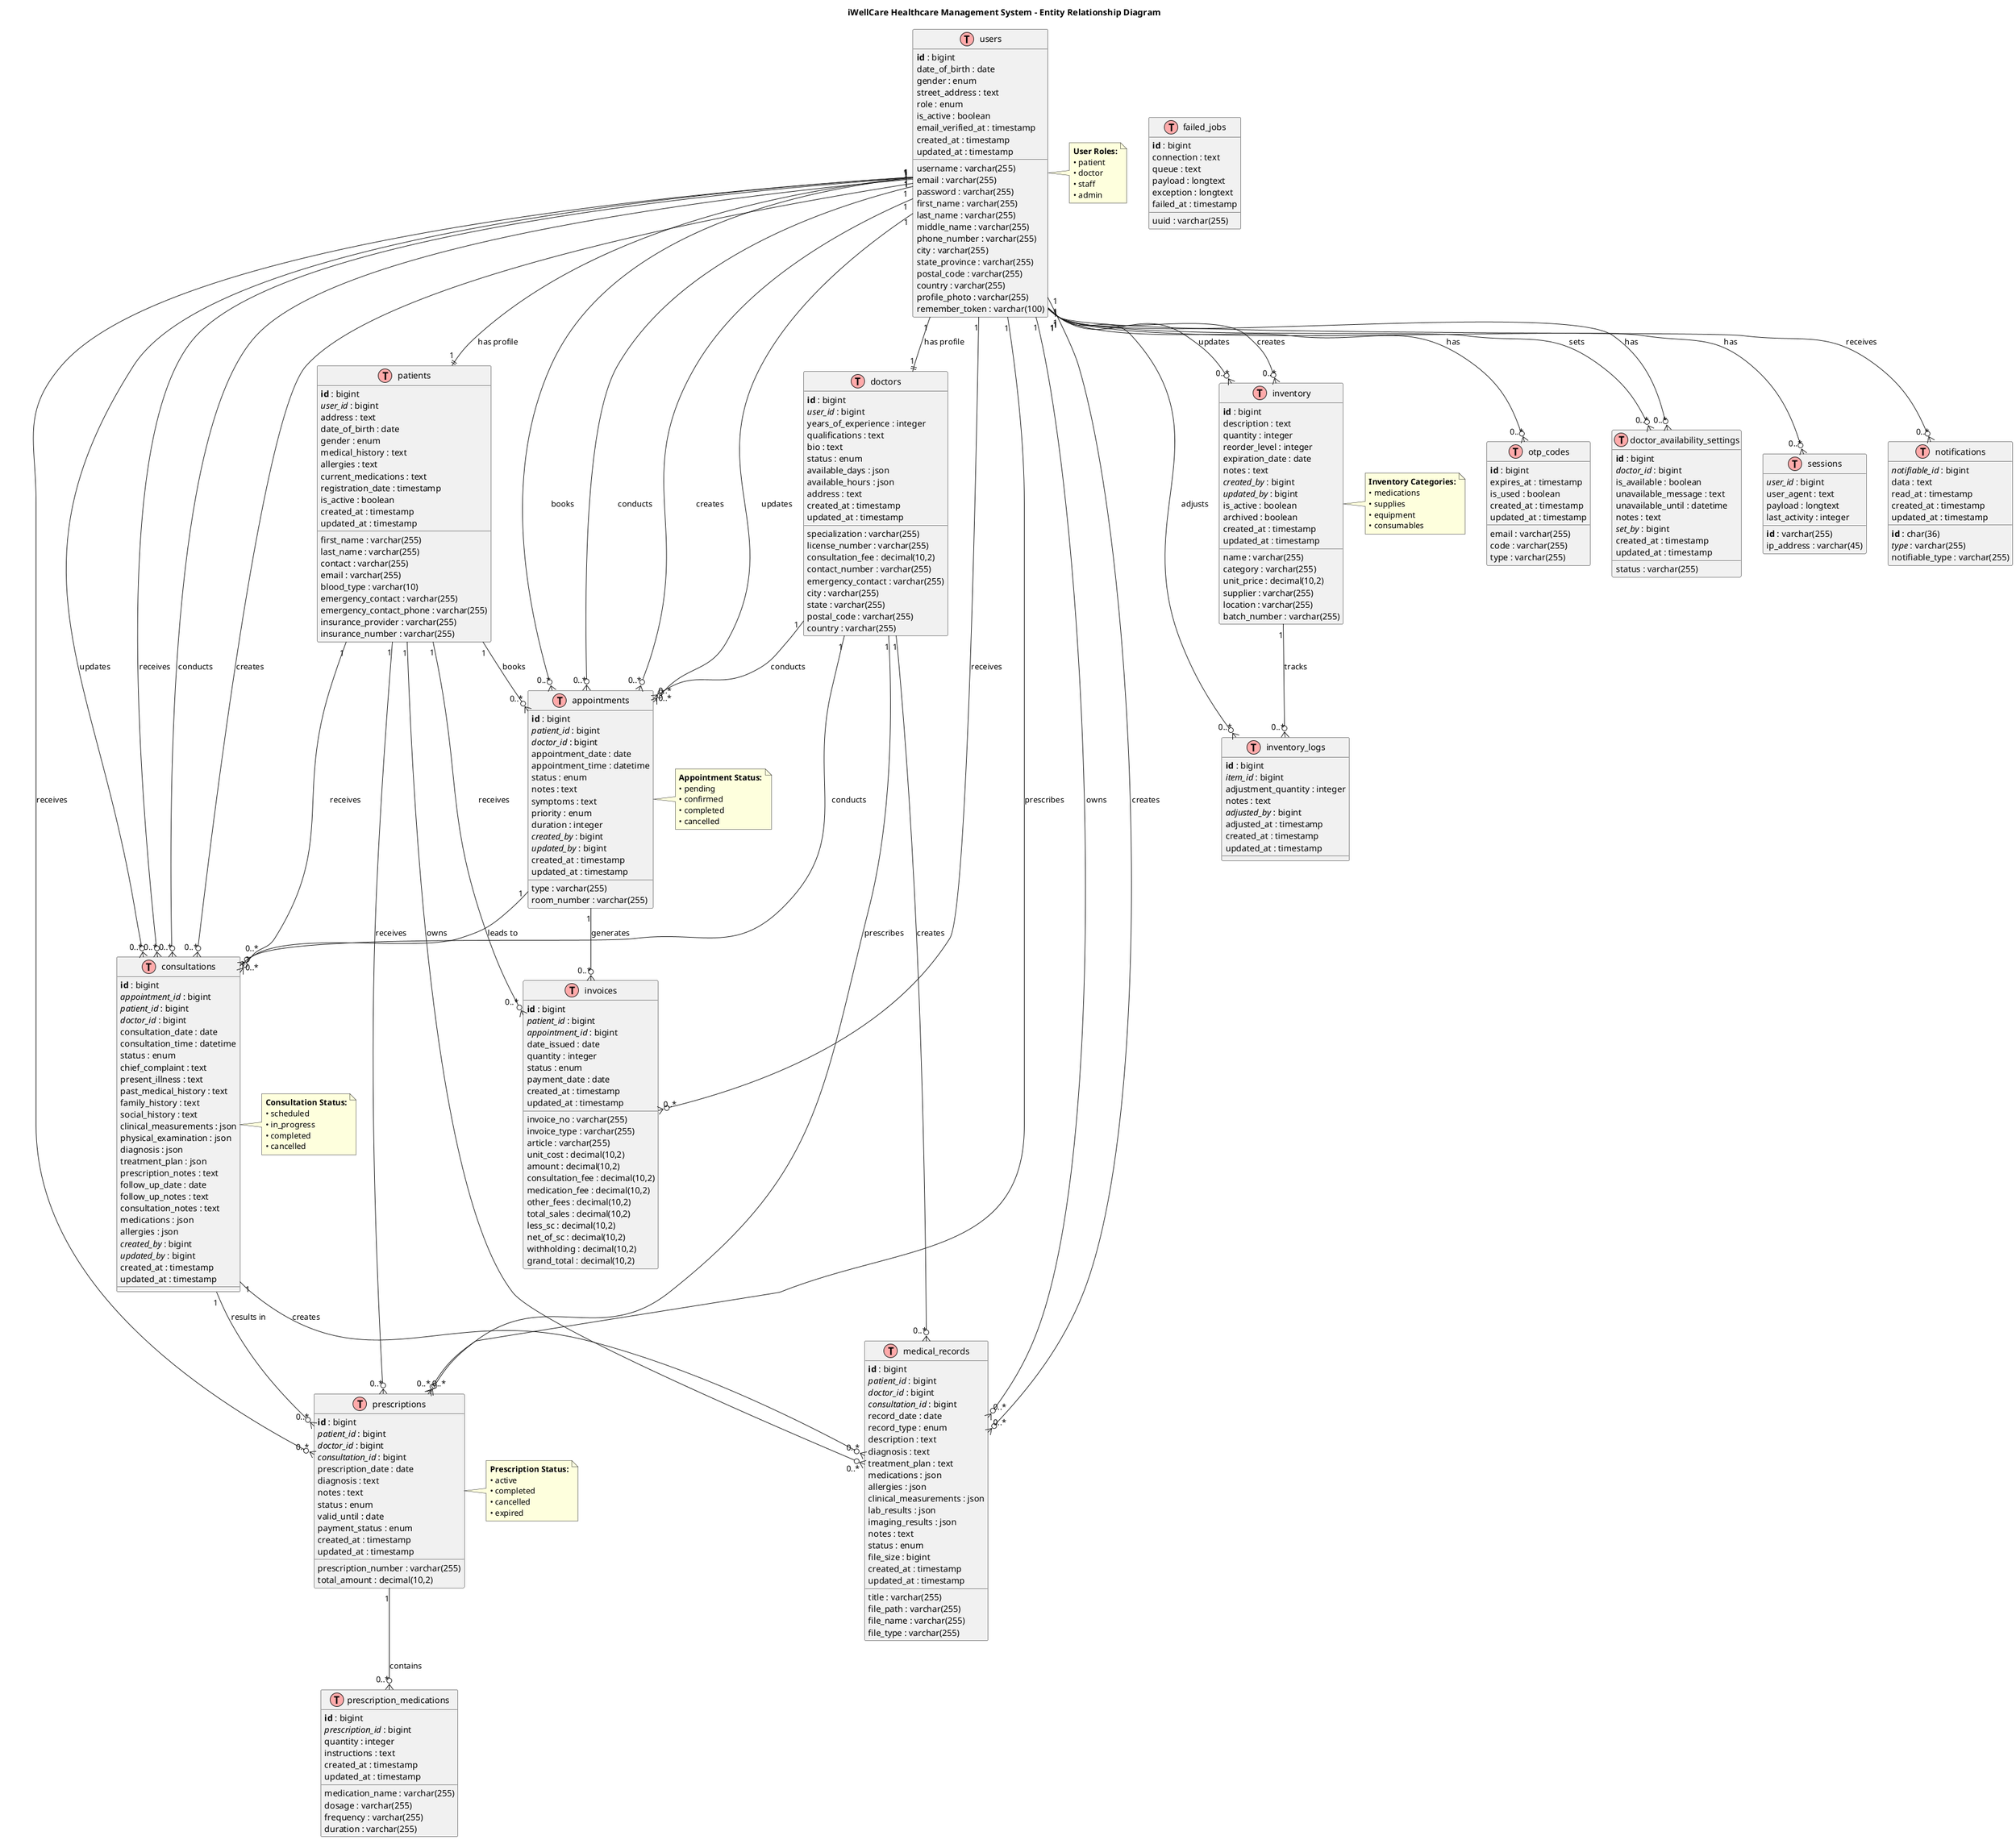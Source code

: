 @startuml iWellCare_ERD

!define table(x) class x << (T,#FFAAAA) >>
!define primary_key(x) <b>x</b>
!define foreign_key(x) <i>x</i>

title iWellCare Healthcare Management System - Entity Relationship Diagram

' User Management
table(users) {
    primary_key(id) : bigint
    username : varchar(255)
    email : varchar(255)
    password : varchar(255)
    first_name : varchar(255)
    last_name : varchar(255)
    middle_name : varchar(255)
    date_of_birth : date
    gender : enum
    phone_number : varchar(255)
    street_address : text
    city : varchar(255)
    state_province : varchar(255)
    postal_code : varchar(255)
    country : varchar(255)
    role : enum
    is_active : boolean
    profile_photo : varchar(255)
    email_verified_at : timestamp
    remember_token : varchar(100)
    created_at : timestamp
    updated_at : timestamp
}

' OTP Management
table(otp_codes) {
    primary_key(id) : bigint
    email : varchar(255)
    code : varchar(255)
    type : varchar(255)
    expires_at : timestamp
    is_used : boolean
    created_at : timestamp
    updated_at : timestamp
}

' Doctor Profile
table(doctors) {
    primary_key(id) : bigint
    foreign_key(user_id) : bigint
    specialization : varchar(255)
    license_number : varchar(255)
    years_of_experience : integer
    qualifications : text
    bio : text
    status : enum
    consultation_fee : decimal(10,2)
    available_days : json
    available_hours : json
    contact_number : varchar(255)
    emergency_contact : varchar(255)
    address : text
    city : varchar(255)
    state : varchar(255)
    postal_code : varchar(255)
    country : varchar(255)
    created_at : timestamp
    updated_at : timestamp
}

' Patient Profile
table(patients) {
    primary_key(id) : bigint
    foreign_key(user_id) : bigint
    first_name : varchar(255)
    last_name : varchar(255)
    contact : varchar(255)
    email : varchar(255)
    address : text
    date_of_birth : date
    gender : enum
    blood_type : varchar(10)
    emergency_contact : varchar(255)
    emergency_contact_phone : varchar(255)
    medical_history : text
    allergies : text
    current_medications : text
    insurance_provider : varchar(255)
    insurance_number : varchar(255)
    registration_date : timestamp
    is_active : boolean
    created_at : timestamp
    updated_at : timestamp
}

' Appointments
table(appointments) {
    primary_key(id) : bigint
    foreign_key(patient_id) : bigint
    foreign_key(doctor_id) : bigint
    appointment_date : date
    appointment_time : datetime
    type : varchar(255)
    status : enum
    notes : text
    symptoms : text
    priority : enum
    duration : integer
    room_number : varchar(255)
    foreign_key(created_by) : bigint
    foreign_key(updated_by) : bigint
    created_at : timestamp
    updated_at : timestamp
}

' Consultations
table(consultations) {
    primary_key(id) : bigint
    foreign_key(appointment_id) : bigint
    foreign_key(patient_id) : bigint
    foreign_key(doctor_id) : bigint
    consultation_date : date
    consultation_time : datetime
    status : enum
    chief_complaint : text
    present_illness : text
    past_medical_history : text
    family_history : text
    social_history : text
    clinical_measurements : json
    physical_examination : json
    diagnosis : json
    treatment_plan : json
    prescription_notes : text
    follow_up_date : date
    follow_up_notes : text
    consultation_notes : text
    medications : json
    allergies : json
    foreign_key(created_by) : bigint
    foreign_key(updated_by) : bigint
    created_at : timestamp
    updated_at : timestamp
}

' Prescriptions
table(prescriptions) {
    primary_key(id) : bigint
    foreign_key(patient_id) : bigint
    foreign_key(doctor_id) : bigint
    foreign_key(consultation_id) : bigint
    prescription_date : date
    prescription_number : varchar(255)
    diagnosis : text
    notes : text
    status : enum
    valid_until : date
    total_amount : decimal(10,2)
    payment_status : enum
    created_at : timestamp
    updated_at : timestamp
}

' Prescription Medications
table(prescription_medications) {
    primary_key(id) : bigint
    foreign_key(prescription_id) : bigint
    medication_name : varchar(255)
    dosage : varchar(255)
    frequency : varchar(255)
    duration : varchar(255)
    quantity : integer
    instructions : text
    created_at : timestamp
    updated_at : timestamp
}

' Medical Records
table(medical_records) {
    primary_key(id) : bigint
    foreign_key(patient_id) : bigint
    foreign_key(doctor_id) : bigint
    foreign_key(consultation_id) : bigint
    record_date : date
    record_type : enum
    title : varchar(255)
    description : text
    diagnosis : text
    treatment_plan : text
    medications : json
    allergies : json
    clinical_measurements : json
    lab_results : json
    imaging_results : json
    notes : text
    status : enum
    file_path : varchar(255)
    file_name : varchar(255)
    file_size : bigint
    file_type : varchar(255)
    created_at : timestamp
    updated_at : timestamp
}

' Inventory Management
table(inventory) {
    primary_key(id) : bigint
    name : varchar(255)
    description : text
    category : varchar(255)
    quantity : integer
    reorder_level : integer
    expiration_date : date
    unit_price : decimal(10,2)
    supplier : varchar(255)
    location : varchar(255)
    batch_number : varchar(255)
    notes : text
    foreign_key(created_by) : bigint
    foreign_key(updated_by) : bigint
    is_active : boolean
    archived : boolean
    created_at : timestamp
    updated_at : timestamp
}

' Inventory Logs
table(inventory_logs) {
    primary_key(id) : bigint
    foreign_key(item_id) : bigint
    adjustment_quantity : integer
    notes : text
    foreign_key(adjusted_by) : bigint
    adjusted_at : timestamp
    created_at : timestamp
    updated_at : timestamp
}

' Invoices
table(invoices) {
    primary_key(id) : bigint
    foreign_key(patient_id) : bigint
    foreign_key(appointment_id) : bigint
    invoice_no : varchar(255)
    date_issued : date
    invoice_type : varchar(255)
    article : varchar(255)
    unit_cost : decimal(10,2)
    quantity : integer
    amount : decimal(10,2)
    consultation_fee : decimal(10,2)
    medication_fee : decimal(10,2)
    other_fees : decimal(10,2)
    total_sales : decimal(10,2)
    less_sc : decimal(10,2)
    net_of_sc : decimal(10,2)
    withholding : decimal(10,2)
    grand_total : decimal(10,2)
    status : enum
    payment_date : date
    created_at : timestamp
    updated_at : timestamp
}

' Doctor Availability Settings
table(doctor_availability_settings) {
    primary_key(id) : bigint
    foreign_key(doctor_id) : bigint
    is_available : boolean
    unavailable_message : text
    unavailable_until : datetime
    status : varchar(255)
    notes : text
    foreign_key(set_by) : bigint
    created_at : timestamp
    updated_at : timestamp
}

' Sessions
table(sessions) {
    primary_key(id) : varchar(255)
    foreign_key(user_id) : bigint
    ip_address : varchar(45)
    user_agent : text
    payload : longtext
    last_activity : integer
}

' Notifications
table(notifications) {
    primary_key(id) : char(36)
    foreign_key(type) : varchar(255)
    notifiable_type : varchar(255)
    foreign_key(notifiable_id) : bigint
    data : text
    read_at : timestamp
    created_at : timestamp
    updated_at : timestamp
}

' Failed Jobs
table(failed_jobs) {
    primary_key(id) : bigint
    uuid : varchar(255)
    connection : text
    queue : text
    payload : longtext
    exception : longtext
    failed_at : timestamp
}

' Relationships

' User - OTP Codes (One-to-Many)
users "1" --o{ "0..*" otp_codes : "has"

' User - Doctor (One-to-One)
users "1" --|| "1" doctors : "has profile"

' User - Patient (One-to-One)
users "1" --|| "1" patients : "has profile"

' User - Appointments (One-to-Many as patient)
users "1" --o{ "0..*" appointments : "books"

' User - Appointments (One-to-Many as doctor)
users "1" --o{ "0..*" appointments : "conducts"

' User - Appointments (One-to-Many as creator)
users "1" --o{ "0..*" appointments : "creates"

' User - Appointments (One-to-Many as updater)
users "1" --o{ "0..*" appointments : "updates"

' User - Consultations (One-to-Many as patient)
users "1" --o{ "0..*" consultations : "receives"

' User - Consultations (One-to-Many as doctor)
users "1" --o{ "0..*" consultations : "conducts"

' User - Consultations (One-to-Many as creator)
users "1" --o{ "0..*" consultations : "creates"

' User - Consultations (One-to-Many as updater)
users "1" --o{ "0..*" consultations : "updates"

' User - Prescriptions (One-to-Many as patient)
users "1" --o{ "0..*" prescriptions : "receives"

' User - Prescriptions (One-to-Many as doctor)
users "1" --o{ "0..*" prescriptions : "prescribes"

' User - Medical Records (One-to-Many as patient)
users "1" --o{ "0..*" medical_records : "owns"

' User - Medical Records (One-to-Many as doctor)
users "1" --o{ "0..*" medical_records : "creates"

' User - Inventory (One-to-Many as creator)
users "1" --o{ "0..*" inventory : "creates"

' User - Inventory (One-to-Many as updater)
users "1" --o{ "0..*" inventory : "updates"

' User - Inventory Logs (One-to-Many as adjuster)
users "1" --o{ "0..*" inventory_logs : "adjusts"

' User - Invoices (One-to-Many as patient)
users "1" --o{ "0..*" invoices : "receives"

' User - Doctor Availability Settings (One-to-Many as doctor)
users "1" --o{ "0..*" doctor_availability_settings : "has"

' User - Doctor Availability Settings (One-to-Many as setter)
users "1" --o{ "0..*" doctor_availability_settings : "sets"

' User - Sessions (One-to-Many)
users "1" --o{ "0..*" sessions : "has"

' User - Notifications (One-to-Many)
users "1" --o{ "0..*" notifications : "receives"

' Doctor - Appointments (One-to-Many)
doctors "1" --o{ "0..*" appointments : "conducts"

' Doctor - Consultations (One-to-Many)
doctors "1" --o{ "0..*" consultations : "conducts"

' Doctor - Prescriptions (One-to-Many)
doctors "1" --o{ "0..*" prescriptions : "prescribes"

' Doctor - Medical Records (One-to-Many)
doctors "1" --o{ "0..*" medical_records : "creates"

' Patient - Appointments (One-to-Many)
patients "1" --o{ "0..*" appointments : "books"

' Patient - Consultations (One-to-Many)
patients "1" --o{ "0..*" consultations : "receives"

' Patient - Prescriptions (One-to-Many)
patients "1" --o{ "0..*" prescriptions : "receives"

' Patient - Medical Records (One-to-Many)
patients "1" --o{ "0..*" medical_records : "owns"

' Patient - Invoices (One-to-Many)
patients "1" --o{ "0..*" invoices : "receives"

' Appointment - Consultation (One-to-One)
appointments "1" --|| "1" consultations : "leads to"

' Appointment - Invoice (One-to-Many)
appointments "1" --o{ "0..*" invoices : "generates"

' Consultation - Prescription (One-to-Many)
consultations "1" --o{ "0..*" prescriptions : "results in"

' Consultation - Medical Record (One-to-Many)
consultations "1" --o{ "0..*" medical_records : "creates"

' Prescription - Prescription Medication (One-to-Many)
prescriptions "1" --o{ "0..*" prescription_medications : "contains"

' Inventory - Inventory Log (One-to-Many)
inventory "1" --o{ "0..*" inventory_logs : "tracks"

' Notes
note right of users
  <b>User Roles:</b>
  • patient
  • doctor  
  • staff
  • admin
end note

note right of appointments
  <b>Appointment Status:</b>
  • pending
  • confirmed
  • completed
  • cancelled
end note

note right of consultations
  <b>Consultation Status:</b>
  • scheduled
  • in_progress
  • completed
  • cancelled
end note

note right of prescriptions
  <b>Prescription Status:</b>
  • active
  • completed
  • cancelled
  • expired
end note

note right of inventory
  <b>Inventory Categories:</b>
  • medications
  • supplies
  • equipment
  • consumables
end note

@enduml
